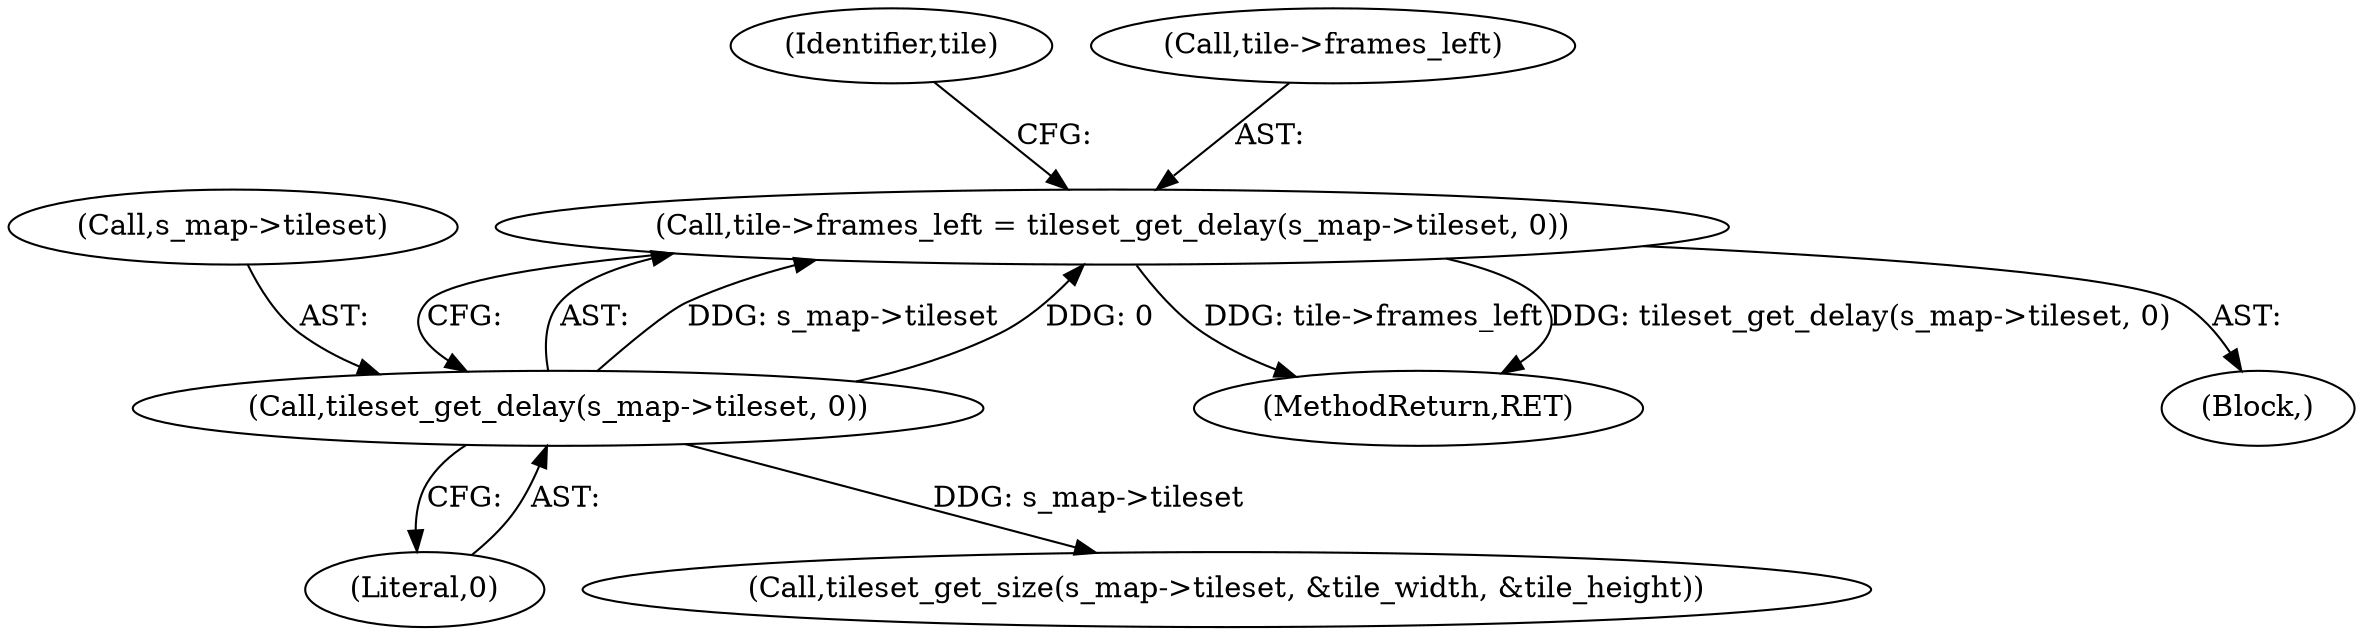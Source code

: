 digraph "0_minisphere_252c1ca184cb38e1acb917aa0e451c5f08519996@pointer" {
"1000226" [label="(Call,tile->frames_left = tileset_get_delay(s_map->tileset, 0))"];
"1000230" [label="(Call,tileset_get_delay(s_map->tileset, 0))"];
"1000230" [label="(Call,tileset_get_delay(s_map->tileset, 0))"];
"1000215" [label="(Block,)"];
"1000226" [label="(Call,tile->frames_left = tileset_get_delay(s_map->tileset, 0))"];
"1000237" [label="(Identifier,tile)"];
"1000231" [label="(Call,s_map->tileset)"];
"1000485" [label="(MethodReturn,RET)"];
"1000234" [label="(Literal,0)"];
"1000275" [label="(Call,tileset_get_size(s_map->tileset, &tile_width, &tile_height))"];
"1000227" [label="(Call,tile->frames_left)"];
"1000226" -> "1000215"  [label="AST: "];
"1000226" -> "1000230"  [label="CFG: "];
"1000227" -> "1000226"  [label="AST: "];
"1000230" -> "1000226"  [label="AST: "];
"1000237" -> "1000226"  [label="CFG: "];
"1000226" -> "1000485"  [label="DDG: tile->frames_left"];
"1000226" -> "1000485"  [label="DDG: tileset_get_delay(s_map->tileset, 0)"];
"1000230" -> "1000226"  [label="DDG: s_map->tileset"];
"1000230" -> "1000226"  [label="DDG: 0"];
"1000230" -> "1000234"  [label="CFG: "];
"1000231" -> "1000230"  [label="AST: "];
"1000234" -> "1000230"  [label="AST: "];
"1000230" -> "1000275"  [label="DDG: s_map->tileset"];
}
